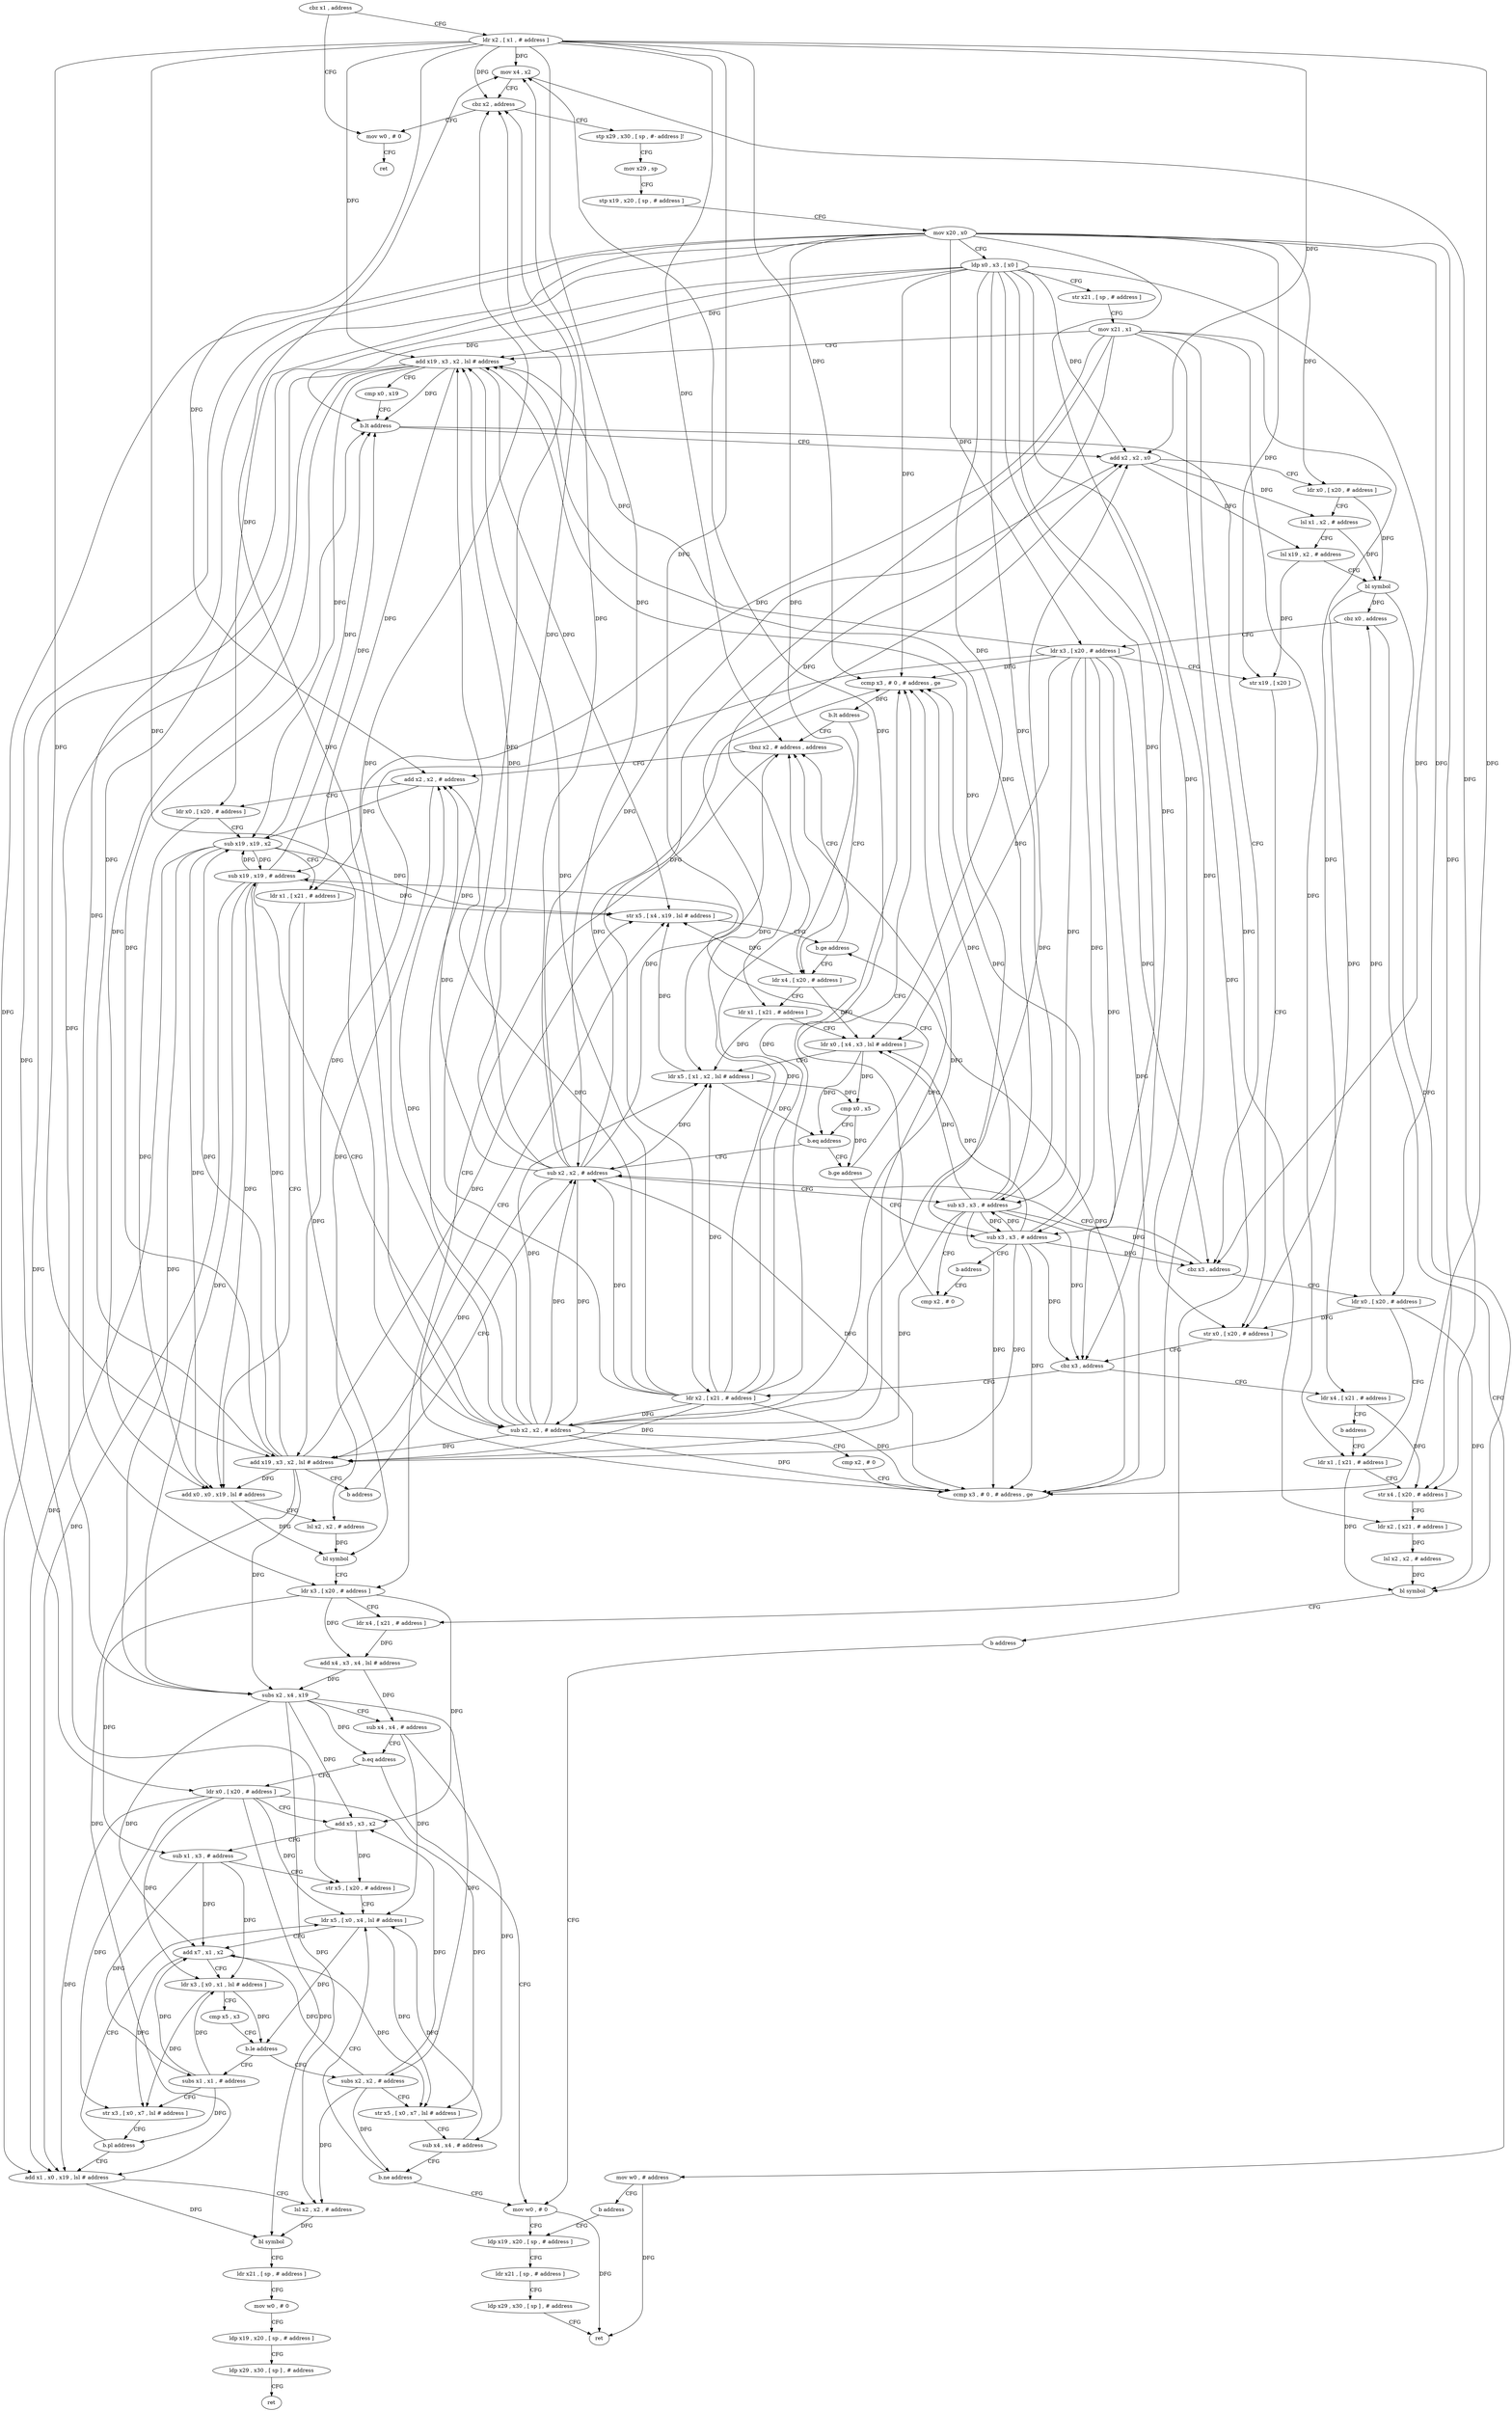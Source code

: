 digraph "func" {
"4331520" [label = "cbz x1 , address" ]
"4331840" [label = "mov w0 , # 0" ]
"4331524" [label = "ldr x2 , [ x1 , # address ]" ]
"4331844" [label = "ret" ]
"4331528" [label = "mov x4 , x2" ]
"4331532" [label = "cbz x2 , address" ]
"4331536" [label = "stp x29 , x30 , [ sp , #- address ]!" ]
"4331540" [label = "mov x29 , sp" ]
"4331544" [label = "stp x19 , x20 , [ sp , # address ]" ]
"4331548" [label = "mov x20 , x0" ]
"4331552" [label = "ldp x0 , x3 , [ x0 ]" ]
"4331556" [label = "str x21 , [ sp , # address ]" ]
"4331560" [label = "mov x21 , x1" ]
"4331564" [label = "add x19 , x3 , x2 , lsl # address" ]
"4331568" [label = "cmp x0 , x19" ]
"4331572" [label = "b.lt address" ]
"4331848" [label = "add x2 , x2 , x0" ]
"4331576" [label = "cbz x3 , address" ]
"4331852" [label = "ldr x0 , [ x20 , # address ]" ]
"4331856" [label = "lsl x1 , x2 , # address" ]
"4331860" [label = "lsl x19 , x2 , # address" ]
"4331864" [label = "bl symbol" ]
"4331868" [label = "cbz x0 , address" ]
"4331928" [label = "mov w0 , # address" ]
"4331872" [label = "ldr x3 , [ x20 , # address ]" ]
"4331900" [label = "ldr x0 , [ x20 , # address ]" ]
"4331580" [label = "sub x2 , x2 , # address" ]
"4331932" [label = "b address" ]
"4331764" [label = "ldp x19 , x20 , [ sp , # address ]" ]
"4331876" [label = "str x19 , [ x20 ]" ]
"4331880" [label = "str x0 , [ x20 , # address ]" ]
"4331884" [label = "cbz x3 , address" ]
"4331936" [label = "ldr x4 , [ x21 , # address ]" ]
"4331888" [label = "ldr x2 , [ x21 , # address ]" ]
"4331904" [label = "ldr x1 , [ x21 , # address ]" ]
"4331584" [label = "sub x3 , x3 , # address" ]
"4331588" [label = "cmp x2 , # 0" ]
"4331768" [label = "ldr x21 , [ sp , # address ]" ]
"4331772" [label = "ldp x29 , x30 , [ sp ] , # address" ]
"4331776" [label = "ret" ]
"4331940" [label = "b address" ]
"4331892" [label = "add x19 , x3 , x2 , lsl # address" ]
"4331896" [label = "b address" ]
"4331760" [label = "mov w0 , # 0" ]
"4331652" [label = "tbnz x2 , # address , address" ]
"4331684" [label = "ldr x3 , [ x20 , # address ]" ]
"4331656" [label = "add x2 , x2 , # address" ]
"4331600" [label = "ldr x4 , [ x20 , # address ]" ]
"4331604" [label = "ldr x1 , [ x21 , # address ]" ]
"4331608" [label = "ldr x0 , [ x4 , x3 , lsl # address ]" ]
"4331612" [label = "ldr x5 , [ x1 , x2 , lsl # address ]" ]
"4331616" [label = "cmp x0 , x5" ]
"4331620" [label = "b.eq address" ]
"4331624" [label = "b.ge address" ]
"4331908" [label = "str x4 , [ x20 , # address ]" ]
"4331912" [label = "ldr x2 , [ x21 , # address ]" ]
"4331916" [label = "lsl x2 , x2 , # address" ]
"4331920" [label = "bl symbol" ]
"4331924" [label = "b address" ]
"4331688" [label = "ldr x4 , [ x21 , # address ]" ]
"4331692" [label = "add x4 , x3 , x4 , lsl # address" ]
"4331696" [label = "subs x2 , x4 , x19" ]
"4331700" [label = "sub x4 , x4 , # address" ]
"4331704" [label = "b.eq address" ]
"4331708" [label = "ldr x0 , [ x20 , # address ]" ]
"4331660" [label = "ldr x0 , [ x20 , # address ]" ]
"4331664" [label = "sub x19 , x19 , x2" ]
"4331668" [label = "ldr x1 , [ x21 , # address ]" ]
"4331672" [label = "add x0 , x0 , x19 , lsl # address" ]
"4331676" [label = "lsl x2 , x2 , # address" ]
"4331680" [label = "bl symbol" ]
"4331832" [label = "sub x3 , x3 , # address" ]
"4331628" [label = "sub x19 , x19 , # address" ]
"4331712" [label = "add x5 , x3 , x2" ]
"4331716" [label = "sub x1 , x3 , # address" ]
"4331720" [label = "str x5 , [ x20 , # address ]" ]
"4331724" [label = "ldr x5 , [ x0 , x4 , lsl # address ]" ]
"4331836" [label = "b address" ]
"4331632" [label = "sub x2 , x2 , # address" ]
"4331636" [label = "cmp x2 , # 0" ]
"4331640" [label = "ccmp x3 , # 0 , # address , ge" ]
"4331644" [label = "str x5 , [ x4 , x19 , lsl # address ]" ]
"4331648" [label = "b.ge address" ]
"4331784" [label = "subs x1 , x1 , # address" ]
"4331788" [label = "str x3 , [ x0 , x7 , lsl # address ]" ]
"4331792" [label = "b.pl address" ]
"4331796" [label = "add x1 , x0 , x19 , lsl # address" ]
"4331744" [label = "subs x2 , x2 , # address" ]
"4331748" [label = "str x5 , [ x0 , x7 , lsl # address ]" ]
"4331752" [label = "sub x4 , x4 , # address" ]
"4331756" [label = "b.ne address" ]
"4331592" [label = "ccmp x3 , # 0 , # address , ge" ]
"4331596" [label = "b.lt address" ]
"4331728" [label = "add x7 , x1 , x2" ]
"4331732" [label = "ldr x3 , [ x0 , x1 , lsl # address ]" ]
"4331736" [label = "cmp x5 , x3" ]
"4331740" [label = "b.le address" ]
"4331800" [label = "lsl x2 , x2 , # address" ]
"4331804" [label = "bl symbol" ]
"4331808" [label = "ldr x21 , [ sp , # address ]" ]
"4331812" [label = "mov w0 , # 0" ]
"4331816" [label = "ldp x19 , x20 , [ sp , # address ]" ]
"4331820" [label = "ldp x29 , x30 , [ sp ] , # address" ]
"4331824" [label = "ret" ]
"4331520" -> "4331840" [ label = "CFG" ]
"4331520" -> "4331524" [ label = "CFG" ]
"4331840" -> "4331844" [ label = "CFG" ]
"4331524" -> "4331528" [ label = "DFG" ]
"4331524" -> "4331532" [ label = "DFG" ]
"4331524" -> "4331564" [ label = "DFG" ]
"4331524" -> "4331848" [ label = "DFG" ]
"4331524" -> "4331580" [ label = "DFG" ]
"4331524" -> "4331892" [ label = "DFG" ]
"4331524" -> "4331592" [ label = "DFG" ]
"4331524" -> "4331652" [ label = "DFG" ]
"4331524" -> "4331612" [ label = "DFG" ]
"4331524" -> "4331656" [ label = "DFG" ]
"4331524" -> "4331632" [ label = "DFG" ]
"4331524" -> "4331640" [ label = "DFG" ]
"4331528" -> "4331532" [ label = "CFG" ]
"4331528" -> "4331908" [ label = "DFG" ]
"4331532" -> "4331840" [ label = "CFG" ]
"4331532" -> "4331536" [ label = "CFG" ]
"4331536" -> "4331540" [ label = "CFG" ]
"4331540" -> "4331544" [ label = "CFG" ]
"4331544" -> "4331548" [ label = "CFG" ]
"4331548" -> "4331552" [ label = "CFG" ]
"4331548" -> "4331852" [ label = "DFG" ]
"4331548" -> "4331872" [ label = "DFG" ]
"4331548" -> "4331876" [ label = "DFG" ]
"4331548" -> "4331880" [ label = "DFG" ]
"4331548" -> "4331900" [ label = "DFG" ]
"4331548" -> "4331908" [ label = "DFG" ]
"4331548" -> "4331600" [ label = "DFG" ]
"4331548" -> "4331684" [ label = "DFG" ]
"4331548" -> "4331660" [ label = "DFG" ]
"4331548" -> "4331708" [ label = "DFG" ]
"4331548" -> "4331720" [ label = "DFG" ]
"4331552" -> "4331556" [ label = "CFG" ]
"4331552" -> "4331572" [ label = "DFG" ]
"4331552" -> "4331848" [ label = "DFG" ]
"4331552" -> "4331564" [ label = "DFG" ]
"4331552" -> "4331576" [ label = "DFG" ]
"4331552" -> "4331884" [ label = "DFG" ]
"4331552" -> "4331584" [ label = "DFG" ]
"4331552" -> "4331892" [ label = "DFG" ]
"4331552" -> "4331592" [ label = "DFG" ]
"4331552" -> "4331608" [ label = "DFG" ]
"4331552" -> "4331832" [ label = "DFG" ]
"4331552" -> "4331640" [ label = "DFG" ]
"4331556" -> "4331560" [ label = "CFG" ]
"4331560" -> "4331564" [ label = "CFG" ]
"4331560" -> "4331936" [ label = "DFG" ]
"4331560" -> "4331888" [ label = "DFG" ]
"4331560" -> "4331904" [ label = "DFG" ]
"4331560" -> "4331912" [ label = "DFG" ]
"4331560" -> "4331604" [ label = "DFG" ]
"4331560" -> "4331688" [ label = "DFG" ]
"4331560" -> "4331668" [ label = "DFG" ]
"4331564" -> "4331568" [ label = "CFG" ]
"4331564" -> "4331572" [ label = "DFG" ]
"4331564" -> "4331696" [ label = "DFG" ]
"4331564" -> "4331664" [ label = "DFG" ]
"4331564" -> "4331672" [ label = "DFG" ]
"4331564" -> "4331628" [ label = "DFG" ]
"4331564" -> "4331644" [ label = "DFG" ]
"4331564" -> "4331796" [ label = "DFG" ]
"4331568" -> "4331572" [ label = "CFG" ]
"4331572" -> "4331848" [ label = "CFG" ]
"4331572" -> "4331576" [ label = "CFG" ]
"4331848" -> "4331852" [ label = "CFG" ]
"4331848" -> "4331856" [ label = "DFG" ]
"4331848" -> "4331860" [ label = "DFG" ]
"4331576" -> "4331900" [ label = "CFG" ]
"4331576" -> "4331580" [ label = "CFG" ]
"4331852" -> "4331856" [ label = "CFG" ]
"4331852" -> "4331864" [ label = "DFG" ]
"4331856" -> "4331860" [ label = "CFG" ]
"4331856" -> "4331864" [ label = "DFG" ]
"4331860" -> "4331864" [ label = "CFG" ]
"4331860" -> "4331876" [ label = "DFG" ]
"4331864" -> "4331868" [ label = "DFG" ]
"4331864" -> "4331880" [ label = "DFG" ]
"4331864" -> "4331920" [ label = "DFG" ]
"4331868" -> "4331928" [ label = "CFG" ]
"4331868" -> "4331872" [ label = "CFG" ]
"4331928" -> "4331932" [ label = "CFG" ]
"4331928" -> "4331776" [ label = "DFG" ]
"4331872" -> "4331876" [ label = "CFG" ]
"4331872" -> "4331576" [ label = "DFG" ]
"4331872" -> "4331564" [ label = "DFG" ]
"4331872" -> "4331884" [ label = "DFG" ]
"4331872" -> "4331584" [ label = "DFG" ]
"4331872" -> "4331892" [ label = "DFG" ]
"4331872" -> "4331592" [ label = "DFG" ]
"4331872" -> "4331608" [ label = "DFG" ]
"4331872" -> "4331832" [ label = "DFG" ]
"4331872" -> "4331640" [ label = "DFG" ]
"4331900" -> "4331904" [ label = "CFG" ]
"4331900" -> "4331868" [ label = "DFG" ]
"4331900" -> "4331880" [ label = "DFG" ]
"4331900" -> "4331920" [ label = "DFG" ]
"4331580" -> "4331584" [ label = "CFG" ]
"4331580" -> "4331528" [ label = "DFG" ]
"4331580" -> "4331532" [ label = "DFG" ]
"4331580" -> "4331564" [ label = "DFG" ]
"4331580" -> "4331848" [ label = "DFG" ]
"4331580" -> "4331892" [ label = "DFG" ]
"4331580" -> "4331592" [ label = "DFG" ]
"4331580" -> "4331652" [ label = "DFG" ]
"4331580" -> "4331612" [ label = "DFG" ]
"4331580" -> "4331656" [ label = "DFG" ]
"4331580" -> "4331632" [ label = "DFG" ]
"4331580" -> "4331640" [ label = "DFG" ]
"4331932" -> "4331764" [ label = "CFG" ]
"4331764" -> "4331768" [ label = "CFG" ]
"4331876" -> "4331880" [ label = "CFG" ]
"4331880" -> "4331884" [ label = "CFG" ]
"4331884" -> "4331936" [ label = "CFG" ]
"4331884" -> "4331888" [ label = "CFG" ]
"4331936" -> "4331940" [ label = "CFG" ]
"4331936" -> "4331908" [ label = "DFG" ]
"4331888" -> "4331892" [ label = "DFG" ]
"4331888" -> "4331528" [ label = "DFG" ]
"4331888" -> "4331532" [ label = "DFG" ]
"4331888" -> "4331564" [ label = "DFG" ]
"4331888" -> "4331580" [ label = "DFG" ]
"4331888" -> "4331848" [ label = "DFG" ]
"4331888" -> "4331592" [ label = "DFG" ]
"4331888" -> "4331652" [ label = "DFG" ]
"4331888" -> "4331612" [ label = "DFG" ]
"4331888" -> "4331656" [ label = "DFG" ]
"4331888" -> "4331632" [ label = "DFG" ]
"4331888" -> "4331640" [ label = "DFG" ]
"4331904" -> "4331908" [ label = "CFG" ]
"4331904" -> "4331920" [ label = "DFG" ]
"4331584" -> "4331588" [ label = "CFG" ]
"4331584" -> "4331576" [ label = "DFG" ]
"4331584" -> "4331884" [ label = "DFG" ]
"4331584" -> "4331564" [ label = "DFG" ]
"4331584" -> "4331892" [ label = "DFG" ]
"4331584" -> "4331592" [ label = "DFG" ]
"4331584" -> "4331608" [ label = "DFG" ]
"4331584" -> "4331832" [ label = "DFG" ]
"4331584" -> "4331640" [ label = "DFG" ]
"4331588" -> "4331592" [ label = "CFG" ]
"4331768" -> "4331772" [ label = "CFG" ]
"4331772" -> "4331776" [ label = "CFG" ]
"4331940" -> "4331904" [ label = "CFG" ]
"4331892" -> "4331896" [ label = "CFG" ]
"4331892" -> "4331572" [ label = "DFG" ]
"4331892" -> "4331696" [ label = "DFG" ]
"4331892" -> "4331664" [ label = "DFG" ]
"4331892" -> "4331672" [ label = "DFG" ]
"4331892" -> "4331628" [ label = "DFG" ]
"4331892" -> "4331644" [ label = "DFG" ]
"4331892" -> "4331796" [ label = "DFG" ]
"4331896" -> "4331580" [ label = "CFG" ]
"4331760" -> "4331764" [ label = "CFG" ]
"4331760" -> "4331776" [ label = "DFG" ]
"4331652" -> "4331684" [ label = "CFG" ]
"4331652" -> "4331656" [ label = "CFG" ]
"4331684" -> "4331688" [ label = "CFG" ]
"4331684" -> "4331692" [ label = "DFG" ]
"4331684" -> "4331712" [ label = "DFG" ]
"4331684" -> "4331716" [ label = "DFG" ]
"4331656" -> "4331660" [ label = "CFG" ]
"4331656" -> "4331664" [ label = "DFG" ]
"4331656" -> "4331676" [ label = "DFG" ]
"4331600" -> "4331604" [ label = "CFG" ]
"4331600" -> "4331608" [ label = "DFG" ]
"4331600" -> "4331644" [ label = "DFG" ]
"4331604" -> "4331608" [ label = "CFG" ]
"4331604" -> "4331612" [ label = "DFG" ]
"4331608" -> "4331612" [ label = "CFG" ]
"4331608" -> "4331616" [ label = "DFG" ]
"4331608" -> "4331620" [ label = "DFG" ]
"4331612" -> "4331616" [ label = "DFG" ]
"4331612" -> "4331620" [ label = "DFG" ]
"4331612" -> "4331644" [ label = "DFG" ]
"4331616" -> "4331620" [ label = "CFG" ]
"4331616" -> "4331624" [ label = "DFG" ]
"4331620" -> "4331580" [ label = "CFG" ]
"4331620" -> "4331624" [ label = "CFG" ]
"4331624" -> "4331832" [ label = "CFG" ]
"4331624" -> "4331628" [ label = "CFG" ]
"4331908" -> "4331912" [ label = "CFG" ]
"4331912" -> "4331916" [ label = "DFG" ]
"4331916" -> "4331920" [ label = "DFG" ]
"4331920" -> "4331924" [ label = "CFG" ]
"4331924" -> "4331760" [ label = "CFG" ]
"4331688" -> "4331692" [ label = "DFG" ]
"4331692" -> "4331696" [ label = "DFG" ]
"4331692" -> "4331700" [ label = "DFG" ]
"4331696" -> "4331700" [ label = "CFG" ]
"4331696" -> "4331712" [ label = "DFG" ]
"4331696" -> "4331728" [ label = "DFG" ]
"4331696" -> "4331744" [ label = "DFG" ]
"4331696" -> "4331800" [ label = "DFG" ]
"4331696" -> "4331704" [ label = "DFG" ]
"4331700" -> "4331704" [ label = "CFG" ]
"4331700" -> "4331724" [ label = "DFG" ]
"4331700" -> "4331752" [ label = "DFG" ]
"4331704" -> "4331760" [ label = "CFG" ]
"4331704" -> "4331708" [ label = "CFG" ]
"4331708" -> "4331712" [ label = "CFG" ]
"4331708" -> "4331724" [ label = "DFG" ]
"4331708" -> "4331732" [ label = "DFG" ]
"4331708" -> "4331788" [ label = "DFG" ]
"4331708" -> "4331748" [ label = "DFG" ]
"4331708" -> "4331796" [ label = "DFG" ]
"4331708" -> "4331804" [ label = "DFG" ]
"4331660" -> "4331664" [ label = "CFG" ]
"4331660" -> "4331672" [ label = "DFG" ]
"4331664" -> "4331668" [ label = "CFG" ]
"4331664" -> "4331572" [ label = "DFG" ]
"4331664" -> "4331696" [ label = "DFG" ]
"4331664" -> "4331672" [ label = "DFG" ]
"4331664" -> "4331628" [ label = "DFG" ]
"4331664" -> "4331644" [ label = "DFG" ]
"4331664" -> "4331796" [ label = "DFG" ]
"4331668" -> "4331672" [ label = "CFG" ]
"4331668" -> "4331680" [ label = "DFG" ]
"4331672" -> "4331676" [ label = "CFG" ]
"4331672" -> "4331680" [ label = "DFG" ]
"4331676" -> "4331680" [ label = "DFG" ]
"4331680" -> "4331684" [ label = "CFG" ]
"4331832" -> "4331836" [ label = "CFG" ]
"4331832" -> "4331576" [ label = "DFG" ]
"4331832" -> "4331884" [ label = "DFG" ]
"4331832" -> "4331584" [ label = "DFG" ]
"4331832" -> "4331592" [ label = "DFG" ]
"4331832" -> "4331608" [ label = "DFG" ]
"4331832" -> "4331564" [ label = "DFG" ]
"4331832" -> "4331892" [ label = "DFG" ]
"4331832" -> "4331640" [ label = "DFG" ]
"4331628" -> "4331632" [ label = "CFG" ]
"4331628" -> "4331572" [ label = "DFG" ]
"4331628" -> "4331696" [ label = "DFG" ]
"4331628" -> "4331672" [ label = "DFG" ]
"4331628" -> "4331664" [ label = "DFG" ]
"4331628" -> "4331644" [ label = "DFG" ]
"4331628" -> "4331796" [ label = "DFG" ]
"4331712" -> "4331716" [ label = "CFG" ]
"4331712" -> "4331720" [ label = "DFG" ]
"4331716" -> "4331720" [ label = "CFG" ]
"4331716" -> "4331728" [ label = "DFG" ]
"4331716" -> "4331732" [ label = "DFG" ]
"4331716" -> "4331784" [ label = "DFG" ]
"4331720" -> "4331724" [ label = "CFG" ]
"4331724" -> "4331728" [ label = "CFG" ]
"4331724" -> "4331740" [ label = "DFG" ]
"4331724" -> "4331748" [ label = "DFG" ]
"4331836" -> "4331588" [ label = "CFG" ]
"4331632" -> "4331636" [ label = "CFG" ]
"4331632" -> "4331528" [ label = "DFG" ]
"4331632" -> "4331532" [ label = "DFG" ]
"4331632" -> "4331564" [ label = "DFG" ]
"4331632" -> "4331580" [ label = "DFG" ]
"4331632" -> "4331892" [ label = "DFG" ]
"4331632" -> "4331592" [ label = "DFG" ]
"4331632" -> "4331652" [ label = "DFG" ]
"4331632" -> "4331612" [ label = "DFG" ]
"4331632" -> "4331656" [ label = "DFG" ]
"4331632" -> "4331848" [ label = "DFG" ]
"4331632" -> "4331640" [ label = "DFG" ]
"4331636" -> "4331640" [ label = "CFG" ]
"4331640" -> "4331644" [ label = "CFG" ]
"4331640" -> "4331648" [ label = "DFG" ]
"4331644" -> "4331648" [ label = "CFG" ]
"4331648" -> "4331600" [ label = "CFG" ]
"4331648" -> "4331652" [ label = "CFG" ]
"4331784" -> "4331788" [ label = "CFG" ]
"4331784" -> "4331732" [ label = "DFG" ]
"4331784" -> "4331728" [ label = "DFG" ]
"4331784" -> "4331792" [ label = "DFG" ]
"4331788" -> "4331792" [ label = "CFG" ]
"4331792" -> "4331724" [ label = "CFG" ]
"4331792" -> "4331796" [ label = "CFG" ]
"4331796" -> "4331800" [ label = "CFG" ]
"4331796" -> "4331804" [ label = "DFG" ]
"4331744" -> "4331748" [ label = "CFG" ]
"4331744" -> "4331712" [ label = "DFG" ]
"4331744" -> "4331728" [ label = "DFG" ]
"4331744" -> "4331800" [ label = "DFG" ]
"4331744" -> "4331756" [ label = "DFG" ]
"4331748" -> "4331752" [ label = "CFG" ]
"4331752" -> "4331756" [ label = "CFG" ]
"4331752" -> "4331724" [ label = "DFG" ]
"4331756" -> "4331724" [ label = "CFG" ]
"4331756" -> "4331760" [ label = "CFG" ]
"4331592" -> "4331596" [ label = "DFG" ]
"4331596" -> "4331652" [ label = "CFG" ]
"4331596" -> "4331600" [ label = "CFG" ]
"4331728" -> "4331732" [ label = "CFG" ]
"4331728" -> "4331788" [ label = "DFG" ]
"4331728" -> "4331748" [ label = "DFG" ]
"4331732" -> "4331736" [ label = "CFG" ]
"4331732" -> "4331740" [ label = "DFG" ]
"4331732" -> "4331788" [ label = "DFG" ]
"4331736" -> "4331740" [ label = "CFG" ]
"4331740" -> "4331784" [ label = "CFG" ]
"4331740" -> "4331744" [ label = "CFG" ]
"4331800" -> "4331804" [ label = "DFG" ]
"4331804" -> "4331808" [ label = "CFG" ]
"4331808" -> "4331812" [ label = "CFG" ]
"4331812" -> "4331816" [ label = "CFG" ]
"4331816" -> "4331820" [ label = "CFG" ]
"4331820" -> "4331824" [ label = "CFG" ]
}
